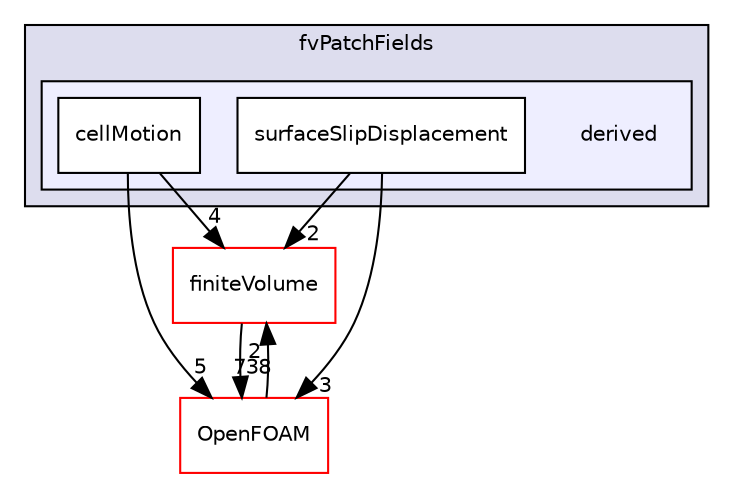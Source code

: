 digraph "src/fvMotionSolver/fvPatchFields/derived" {
  bgcolor=transparent;
  compound=true
  node [ fontsize="10", fontname="Helvetica"];
  edge [ labelfontsize="10", labelfontname="Helvetica"];
  subgraph clusterdir_e65d1d6aae4da9c5b92ad78bc53acc93 {
    graph [ bgcolor="#ddddee", pencolor="black", label="fvPatchFields" fontname="Helvetica", fontsize="10", URL="dir_e65d1d6aae4da9c5b92ad78bc53acc93.html"]
  subgraph clusterdir_35e80fb47429f63b6e78161eb9a9adbe {
    graph [ bgcolor="#eeeeff", pencolor="black", label="" URL="dir_35e80fb47429f63b6e78161eb9a9adbe.html"];
    dir_35e80fb47429f63b6e78161eb9a9adbe [shape=plaintext label="derived"];
    dir_d898a545181436584f48102005e795d6 [shape=box label="cellMotion" color="black" fillcolor="white" style="filled" URL="dir_d898a545181436584f48102005e795d6.html"];
    dir_c22e48d00229f252eb2a635d29450591 [shape=box label="surfaceSlipDisplacement" color="black" fillcolor="white" style="filled" URL="dir_c22e48d00229f252eb2a635d29450591.html"];
  }
  }
  dir_9bd15774b555cf7259a6fa18f99fe99b [shape=box label="finiteVolume" color="red" URL="dir_9bd15774b555cf7259a6fa18f99fe99b.html"];
  dir_c5473ff19b20e6ec4dfe5c310b3778a8 [shape=box label="OpenFOAM" color="red" URL="dir_c5473ff19b20e6ec4dfe5c310b3778a8.html"];
  dir_d898a545181436584f48102005e795d6->dir_9bd15774b555cf7259a6fa18f99fe99b [headlabel="4", labeldistance=1.5 headhref="dir_001292_000898.html"];
  dir_d898a545181436584f48102005e795d6->dir_c5473ff19b20e6ec4dfe5c310b3778a8 [headlabel="5", labeldistance=1.5 headhref="dir_001292_001898.html"];
  dir_9bd15774b555cf7259a6fa18f99fe99b->dir_c5473ff19b20e6ec4dfe5c310b3778a8 [headlabel="738", labeldistance=1.5 headhref="dir_000898_001898.html"];
  dir_c22e48d00229f252eb2a635d29450591->dir_9bd15774b555cf7259a6fa18f99fe99b [headlabel="2", labeldistance=1.5 headhref="dir_001293_000898.html"];
  dir_c22e48d00229f252eb2a635d29450591->dir_c5473ff19b20e6ec4dfe5c310b3778a8 [headlabel="3", labeldistance=1.5 headhref="dir_001293_001898.html"];
  dir_c5473ff19b20e6ec4dfe5c310b3778a8->dir_9bd15774b555cf7259a6fa18f99fe99b [headlabel="2", labeldistance=1.5 headhref="dir_001898_000898.html"];
}
